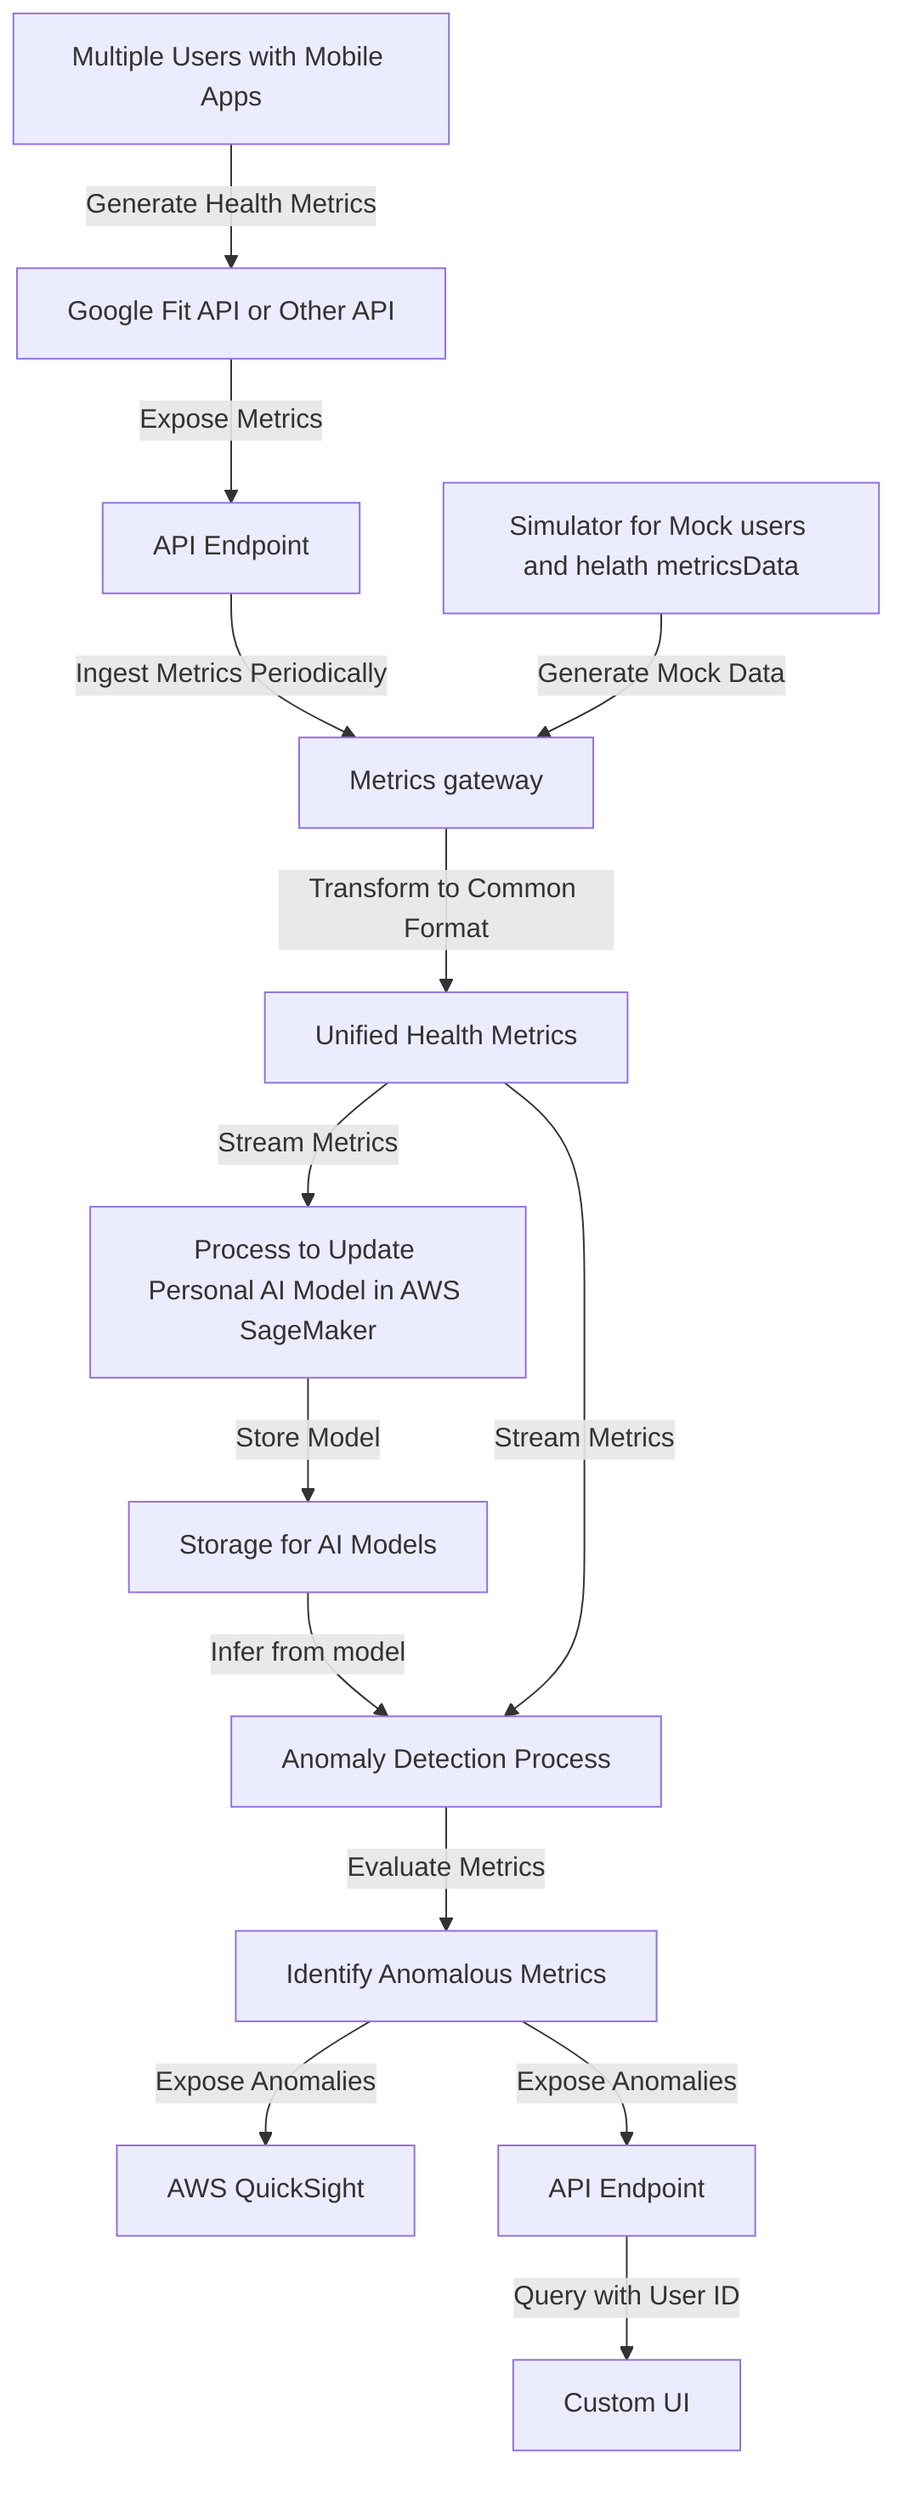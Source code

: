 graph TD
    A[Multiple Users with Mobile Apps] -->|Generate Health Metrics| B[Google Fit API or Other API]
    B -->|Expose Metrics| C[API Endpoint]
    C -->|Ingest Metrics Periodically| D[Metrics gateway]
    D -->|Transform to Common Format| E[Unified Health Metrics]
    E -->|Stream Metrics| F[Process to Update Personal AI Model in AWS SageMaker]
    F -->|Store Model| G[Storage for AI Models] -->| Infer from model| H
    E -->|Stream Metrics| H[Anomaly Detection Process]
    H -->|Evaluate Metrics| I[Identify Anomalous Metrics]
    I -->|Expose Anomalies| J[AWS QuickSight]
    I -->|Expose Anomalies| K[API Endpoint]
    K -->|Query with User ID| L[Custom UI]
    M[Simulator for Mock users and helath metricsData] -->|Generate Mock Data| D
